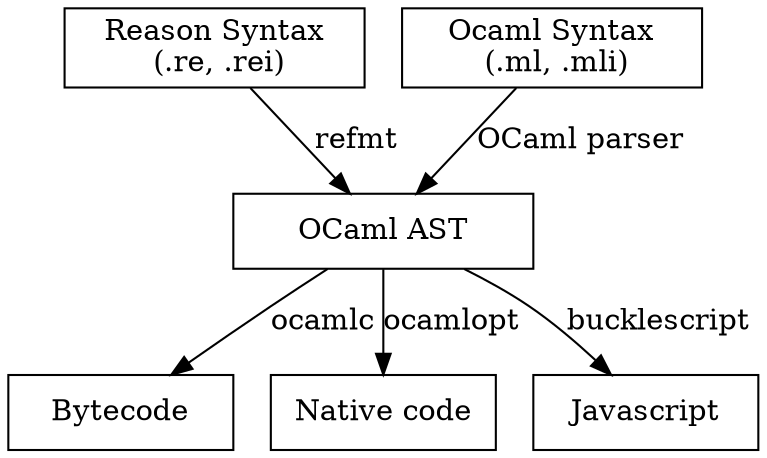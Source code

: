 digraph ReasonML {
  node [shape="box", width=2];
  reason[
    label="Reason Syntax\n (.re, .rei)"
  ]
  ocaml[
    label="Ocaml Syntax\n (.ml, .mli)"
  ]
  ast[
    label="OCaml AST"
  ]

  reason -> ast[label="refmt"]
  ocaml -> ast[label="OCaml parser"]

  {
    node [width=1.5]
    bytecode[label="Bytecode"]
    native[label="Native code"]
    bucklescript[label="Javascript"]
  }

  ast -> bytecode[label="ocamlc"]
  ast -> native[label="ocamlopt"]
  ast -> bucklescript[label="bucklescript"]
}
